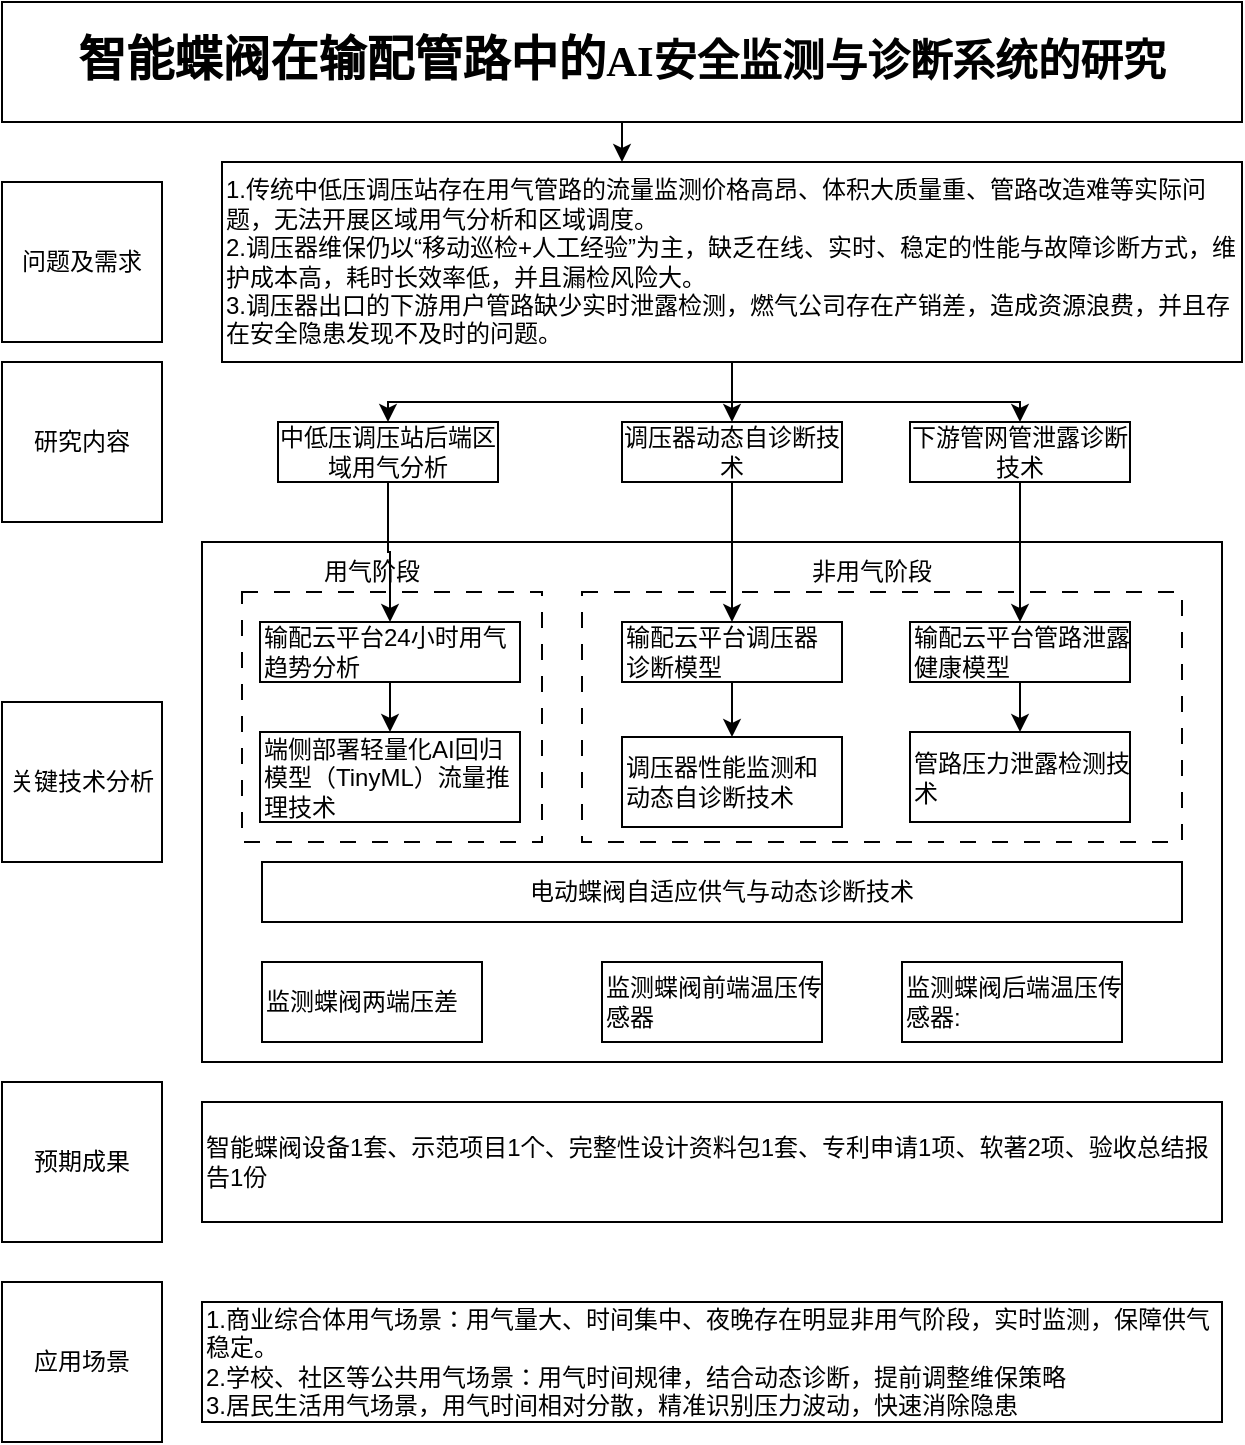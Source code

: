 <mxfile version="27.1.6">
  <diagram name="Page-1" id="QePSi0WvvwqOzXnJHrXC">
    <mxGraphModel dx="739" dy="311" grid="1" gridSize="10" guides="1" tooltips="1" connect="1" arrows="1" fold="1" page="1" pageScale="1" pageWidth="827" pageHeight="1169" math="0" shadow="0">
      <root>
        <mxCell id="0" />
        <mxCell id="1" parent="0" />
        <mxCell id="ncNB8pNAF4bFNKYcvx3l-3" value="" style="rounded=0;whiteSpace=wrap;html=1;" vertex="1" parent="1">
          <mxGeometry x="220" y="350" width="510" height="260" as="geometry" />
        </mxCell>
        <mxCell id="ncNB8pNAF4bFNKYcvx3l-24" value="" style="rounded=0;whiteSpace=wrap;html=1;dashed=1;dashPattern=8 8;" vertex="1" parent="1">
          <mxGeometry x="410" y="375" width="300" height="125" as="geometry" />
        </mxCell>
        <mxCell id="ncNB8pNAF4bFNKYcvx3l-23" value="" style="rounded=0;whiteSpace=wrap;html=1;dashed=1;dashPattern=8 8;align=left;" vertex="1" parent="1">
          <mxGeometry x="240" y="375" width="150" height="125" as="geometry" />
        </mxCell>
        <mxCell id="MB8YyC2LHqcA_exUZN-U-1" value="&lt;p class=&quot;MsoNormal&quot; align=&quot;center&quot; style=&quot;line-height: 150%;&quot;&gt;&lt;span style=&quot;mso-spacerun:&#39;yes&#39;;font-family:仿宋_GB2312;line-height:150%;&amp;lt;br/&amp;gt;font-size:16.0pt;mso-font-kerning:1.0pt;&quot;&gt;&lt;font style=&quot;font-size: 24px;&quot;&gt;智能蝶阀在输配管路中的&lt;/font&gt;&lt;/span&gt;&lt;span style=&quot;background-color: transparent; color: light-dark(rgb(0, 0, 0), rgb(255, 255, 255)); font-family: 仿宋_GB2312; font-size: 16pt;&quot;&gt;AI&lt;/span&gt;&lt;span style=&quot;background-color: transparent; color: light-dark(rgb(0, 0, 0), rgb(255, 255, 255)); font-family: 仿宋_GB2312; font-size: 16pt;&quot;&gt;安全&lt;/span&gt;&lt;span style=&quot;background-color: transparent; color: light-dark(rgb(0, 0, 0), rgb(255, 255, 255)); font-family: 仿宋_GB2312; font-size: 16pt;&quot;&gt;监测与诊断系统的研究&lt;/span&gt;&lt;/p&gt;" style="rounded=0;whiteSpace=wrap;html=1;fontStyle=1" parent="1" vertex="1">
          <mxGeometry x="120" y="80" width="620" height="60" as="geometry" />
        </mxCell>
        <mxCell id="MB8YyC2LHqcA_exUZN-U-2" value="问题及需求" style="whiteSpace=wrap;html=1;aspect=fixed;" parent="1" vertex="1">
          <mxGeometry x="120" y="170" width="80" height="80" as="geometry" />
        </mxCell>
        <mxCell id="MB8YyC2LHqcA_exUZN-U-3" value="关键技术分析" style="whiteSpace=wrap;html=1;aspect=fixed;" parent="1" vertex="1">
          <mxGeometry x="120" y="430" width="80" height="80" as="geometry" />
        </mxCell>
        <mxCell id="MB8YyC2LHqcA_exUZN-U-5" value="预期成果" style="whiteSpace=wrap;html=1;aspect=fixed;" parent="1" vertex="1">
          <mxGeometry x="120" y="620" width="80" height="80" as="geometry" />
        </mxCell>
        <mxCell id="ncNB8pNAF4bFNKYcvx3l-32" style="edgeStyle=orthogonalEdgeStyle;rounded=0;orthogonalLoop=1;jettySize=auto;html=1;" edge="1" parent="1" source="ncNB8pNAF4bFNKYcvx3l-2" target="ncNB8pNAF4bFNKYcvx3l-20">
          <mxGeometry relative="1" as="geometry" />
        </mxCell>
        <mxCell id="ncNB8pNAF4bFNKYcvx3l-33" style="edgeStyle=orthogonalEdgeStyle;rounded=0;orthogonalLoop=1;jettySize=auto;html=1;exitX=0.5;exitY=1;exitDx=0;exitDy=0;" edge="1" parent="1" source="ncNB8pNAF4bFNKYcvx3l-2" target="ncNB8pNAF4bFNKYcvx3l-21">
          <mxGeometry relative="1" as="geometry" />
        </mxCell>
        <mxCell id="ncNB8pNAF4bFNKYcvx3l-34" style="edgeStyle=orthogonalEdgeStyle;rounded=0;orthogonalLoop=1;jettySize=auto;html=1;" edge="1" parent="1" source="ncNB8pNAF4bFNKYcvx3l-2" target="ncNB8pNAF4bFNKYcvx3l-19">
          <mxGeometry relative="1" as="geometry" />
        </mxCell>
        <mxCell id="ncNB8pNAF4bFNKYcvx3l-2" value="1.传统中低压调压站存在用气管路的流量监测价格高昂、体积大质量重、管路改造难等实际问题&lt;span style=&quot;background-color: transparent; color: light-dark(rgb(0, 0, 0), rgb(255, 255, 255));&quot;&gt;，无法开展区域用气分析和区域调度。&lt;/span&gt;&lt;br&gt;&lt;div&gt;2.调压器维保仍以“移动巡检+人工经验”为主，缺乏在线、实时、稳定的性能与故障诊断方式，维护成本高，耗时长效率低，并且漏检风险大。&lt;/div&gt;&lt;div&gt;3.调压器出口的下游用户管路缺少实时泄露检测，燃气公司存在产销差，造成资源浪费，并且存在安全隐患发现不及时的问题。&lt;/div&gt;" style="rounded=0;whiteSpace=wrap;html=1;align=left;" vertex="1" parent="1">
          <mxGeometry x="230" y="160" width="510" height="100" as="geometry" />
        </mxCell>
        <mxCell id="ncNB8pNAF4bFNKYcvx3l-4" value="监测蝶阀两端压差" style="rounded=0;whiteSpace=wrap;html=1;align=left;" vertex="1" parent="1">
          <mxGeometry x="250" y="560" width="110" height="40" as="geometry" />
        </mxCell>
        <mxCell id="ncNB8pNAF4bFNKYcvx3l-5" value="端侧部署轻量化AI回归模型（TinyML）流量推理技术" style="rounded=0;whiteSpace=wrap;html=1;align=left;" vertex="1" parent="1">
          <mxGeometry x="249" y="445" width="130" height="45" as="geometry" />
        </mxCell>
        <mxCell id="ncNB8pNAF4bFNKYcvx3l-39" style="edgeStyle=orthogonalEdgeStyle;rounded=0;orthogonalLoop=1;jettySize=auto;html=1;" edge="1" parent="1" source="ncNB8pNAF4bFNKYcvx3l-7" target="ncNB8pNAF4bFNKYcvx3l-5">
          <mxGeometry relative="1" as="geometry" />
        </mxCell>
        <mxCell id="ncNB8pNAF4bFNKYcvx3l-7" value="输配云平台24小时用气趋势分析" style="rounded=0;whiteSpace=wrap;html=1;align=left;" vertex="1" parent="1">
          <mxGeometry x="249" y="390" width="130" height="30" as="geometry" />
        </mxCell>
        <mxCell id="ncNB8pNAF4bFNKYcvx3l-40" style="edgeStyle=orthogonalEdgeStyle;rounded=0;orthogonalLoop=1;jettySize=auto;html=1;" edge="1" parent="1" source="ncNB8pNAF4bFNKYcvx3l-8" target="ncNB8pNAF4bFNKYcvx3l-9">
          <mxGeometry relative="1" as="geometry" />
        </mxCell>
        <mxCell id="ncNB8pNAF4bFNKYcvx3l-8" value="输配云平台调压器&lt;div&gt;诊断模型&lt;/div&gt;" style="rounded=0;whiteSpace=wrap;html=1;align=left;" vertex="1" parent="1">
          <mxGeometry x="430" y="390" width="110" height="30" as="geometry" />
        </mxCell>
        <mxCell id="ncNB8pNAF4bFNKYcvx3l-9" value="调压器性能监测和&lt;div&gt;动态自诊断技术&lt;/div&gt;" style="rounded=0;whiteSpace=wrap;html=1;align=left;" vertex="1" parent="1">
          <mxGeometry x="430" y="447.5" width="110" height="45" as="geometry" />
        </mxCell>
        <mxCell id="ncNB8pNAF4bFNKYcvx3l-10" value="监测蝶阀前端温压传感器" style="rounded=0;whiteSpace=wrap;html=1;align=left;" vertex="1" parent="1">
          <mxGeometry x="420" y="560" width="110" height="40" as="geometry" />
        </mxCell>
        <mxCell id="ncNB8pNAF4bFNKYcvx3l-41" style="edgeStyle=orthogonalEdgeStyle;rounded=0;orthogonalLoop=1;jettySize=auto;html=1;" edge="1" parent="1" source="ncNB8pNAF4bFNKYcvx3l-11" target="ncNB8pNAF4bFNKYcvx3l-16">
          <mxGeometry relative="1" as="geometry" />
        </mxCell>
        <mxCell id="ncNB8pNAF4bFNKYcvx3l-11" value="输配云平台管路泄露健康模型" style="rounded=0;whiteSpace=wrap;html=1;align=left;" vertex="1" parent="1">
          <mxGeometry x="574" y="390" width="110" height="30" as="geometry" />
        </mxCell>
        <mxCell id="ncNB8pNAF4bFNKYcvx3l-16" value="管路压力泄露检测技术" style="rounded=0;whiteSpace=wrap;html=1;align=left;" vertex="1" parent="1">
          <mxGeometry x="574" y="445" width="110" height="45" as="geometry" />
        </mxCell>
        <mxCell id="ncNB8pNAF4bFNKYcvx3l-17" value="监测蝶阀后端温压传感器:" style="rounded=0;whiteSpace=wrap;html=1;align=left;" vertex="1" parent="1">
          <mxGeometry x="570" y="560" width="110" height="40" as="geometry" />
        </mxCell>
        <mxCell id="ncNB8pNAF4bFNKYcvx3l-18" value="研究内容" style="whiteSpace=wrap;html=1;aspect=fixed;" vertex="1" parent="1">
          <mxGeometry x="120" y="260" width="80" height="80" as="geometry" />
        </mxCell>
        <mxCell id="ncNB8pNAF4bFNKYcvx3l-36" style="edgeStyle=orthogonalEdgeStyle;rounded=0;orthogonalLoop=1;jettySize=auto;html=1;" edge="1" parent="1" source="ncNB8pNAF4bFNKYcvx3l-19" target="ncNB8pNAF4bFNKYcvx3l-7">
          <mxGeometry relative="1" as="geometry" />
        </mxCell>
        <mxCell id="ncNB8pNAF4bFNKYcvx3l-19" value="中低压调压站后端区域用气分析" style="rounded=0;whiteSpace=wrap;html=1;" vertex="1" parent="1">
          <mxGeometry x="258" y="290" width="110" height="30" as="geometry" />
        </mxCell>
        <mxCell id="ncNB8pNAF4bFNKYcvx3l-37" style="edgeStyle=orthogonalEdgeStyle;rounded=0;orthogonalLoop=1;jettySize=auto;html=1;" edge="1" parent="1" source="ncNB8pNAF4bFNKYcvx3l-20" target="ncNB8pNAF4bFNKYcvx3l-8">
          <mxGeometry relative="1" as="geometry" />
        </mxCell>
        <mxCell id="ncNB8pNAF4bFNKYcvx3l-20" value="调压器动态自诊断技术" style="rounded=0;whiteSpace=wrap;html=1;" vertex="1" parent="1">
          <mxGeometry x="430" y="290" width="110" height="30" as="geometry" />
        </mxCell>
        <mxCell id="ncNB8pNAF4bFNKYcvx3l-43" style="edgeStyle=orthogonalEdgeStyle;rounded=0;orthogonalLoop=1;jettySize=auto;html=1;entryX=0.5;entryY=0;entryDx=0;entryDy=0;" edge="1" parent="1" source="ncNB8pNAF4bFNKYcvx3l-21" target="ncNB8pNAF4bFNKYcvx3l-11">
          <mxGeometry relative="1" as="geometry" />
        </mxCell>
        <mxCell id="ncNB8pNAF4bFNKYcvx3l-21" value="下游管网管泄露诊断技术" style="rounded=0;whiteSpace=wrap;html=1;" vertex="1" parent="1">
          <mxGeometry x="574" y="290" width="110" height="30" as="geometry" />
        </mxCell>
        <mxCell id="ncNB8pNAF4bFNKYcvx3l-22" value="电动蝶阀自适应供气与动态诊断技术" style="rounded=0;whiteSpace=wrap;html=1;align=center;" vertex="1" parent="1">
          <mxGeometry x="250" y="510" width="460" height="30" as="geometry" />
        </mxCell>
        <mxCell id="ncNB8pNAF4bFNKYcvx3l-25" value="用气阶段" style="text;strokeColor=none;align=center;fillColor=none;html=1;verticalAlign=middle;whiteSpace=wrap;rounded=0;" vertex="1" parent="1">
          <mxGeometry x="275" y="350" width="60" height="30" as="geometry" />
        </mxCell>
        <mxCell id="ncNB8pNAF4bFNKYcvx3l-26" value="非用气阶段" style="text;strokeColor=none;align=center;fillColor=none;html=1;verticalAlign=middle;whiteSpace=wrap;rounded=0;" vertex="1" parent="1">
          <mxGeometry x="520" y="350" width="70" height="30" as="geometry" />
        </mxCell>
        <mxCell id="ncNB8pNAF4bFNKYcvx3l-27" value="应用场景" style="whiteSpace=wrap;html=1;aspect=fixed;" vertex="1" parent="1">
          <mxGeometry x="120" y="720" width="80" height="80" as="geometry" />
        </mxCell>
        <mxCell id="ncNB8pNAF4bFNKYcvx3l-28" value="智能蝶阀设备1套、示范项目1个、完整性设计资料包1套、专利申请1项、软著2项、验收总结报告1份" style="rounded=0;whiteSpace=wrap;html=1;align=left;" vertex="1" parent="1">
          <mxGeometry x="220" y="630" width="510" height="60" as="geometry" />
        </mxCell>
        <mxCell id="ncNB8pNAF4bFNKYcvx3l-29" value="1.商业综合体用气场景：用气量大、时间集中、夜晚存在明显非用气阶段，实时监测，保障供气稳定。&lt;div&gt;2.学校、社区等公共用气场景：用气时间规律，结合动态诊断，提前调整维保策略&lt;/div&gt;&lt;div&gt;3.居民生活用气场景，用气时间相对分散，精准识别压力波动，快速消除隐患&lt;/div&gt;" style="rounded=0;whiteSpace=wrap;html=1;align=left;" vertex="1" parent="1">
          <mxGeometry x="220" y="730" width="510" height="60" as="geometry" />
        </mxCell>
        <mxCell id="ncNB8pNAF4bFNKYcvx3l-31" style="edgeStyle=orthogonalEdgeStyle;rounded=0;orthogonalLoop=1;jettySize=auto;html=1;entryX=0.394;entryY=-0.008;entryDx=0;entryDy=0;entryPerimeter=0;" edge="1" parent="1" source="MB8YyC2LHqcA_exUZN-U-1" target="ncNB8pNAF4bFNKYcvx3l-2">
          <mxGeometry relative="1" as="geometry" />
        </mxCell>
      </root>
    </mxGraphModel>
  </diagram>
</mxfile>
